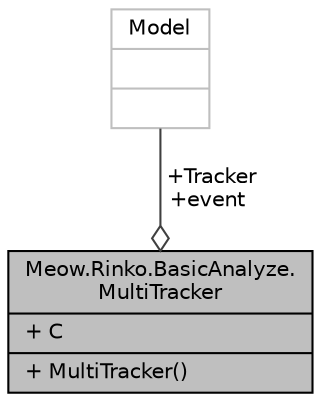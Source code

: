 digraph "Meow.Rinko.BasicAnalyze.MultiTracker"
{
 // LATEX_PDF_SIZE
  edge [fontname="Helvetica",fontsize="10",labelfontname="Helvetica",labelfontsize="10"];
  node [fontname="Helvetica",fontsize="10",shape=record];
  Node1 [label="{Meow.Rinko.BasicAnalyze.\lMultiTracker\n|+ C\l|+ MultiTracker()\l}",height=0.2,width=0.4,color="black", fillcolor="grey75", style="filled", fontcolor="black",tooltip="多功能榜线高度转换器"];
  Node2 -> Node1 [color="grey25",fontsize="10",style="solid",label=" +Tracker\n+event" ,arrowhead="odiamond",fontname="Helvetica"];
  Node2 [label="{Model\n||}",height=0.2,width=0.4,color="grey75", fillcolor="white", style="filled",tooltip=" "];
}
